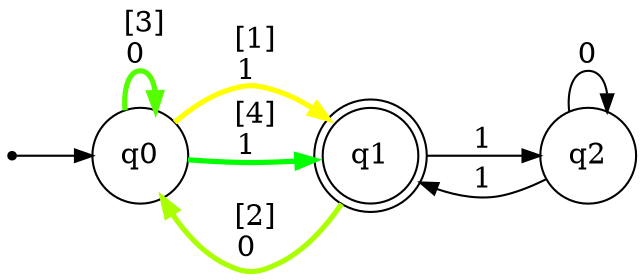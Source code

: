 digraph {
	ranksep=0.5 size="8, 8"
	rankdir=LR
	Initial [label="" fontsize=14.0 shape=point]
	q0 [fontsize=14.0 shape=circle]
	q1 [fontsize=14.0 shape=doublecircle]
	q2 [fontsize=14.0 shape=circle]
	Initial -> q0 [arrowsize=0.85]
	q0 -> q1 [label=" [1]
1 " arrowsize=0.85 color="#ffff00" fontsize=14.0 penwidth=2.5]
	q1 -> q0 [label=" [2]
0 " arrowsize=0.85 color="#aaff00" fontsize=14.0 penwidth=2.5]
	q0 -> q0 [label=" [3]
0 " arrowsize=0.85 color="#55ff00" fontsize=14.0 penwidth=2.5]
	q0 -> q1 [label=" [4]
1 " arrowsize=0.85 color="#00ff00" fontsize=14.0 penwidth=2.5]
	q1 -> q2 [label=" 1 " arrowsize=0.85 fontsize=14.0]
	q2 -> q2 [label=" 0 " arrowsize=0.85 fontsize=14.0]
	q2 -> q1 [label=" 1 " arrowsize=0.85 fontsize=14.0]
}
